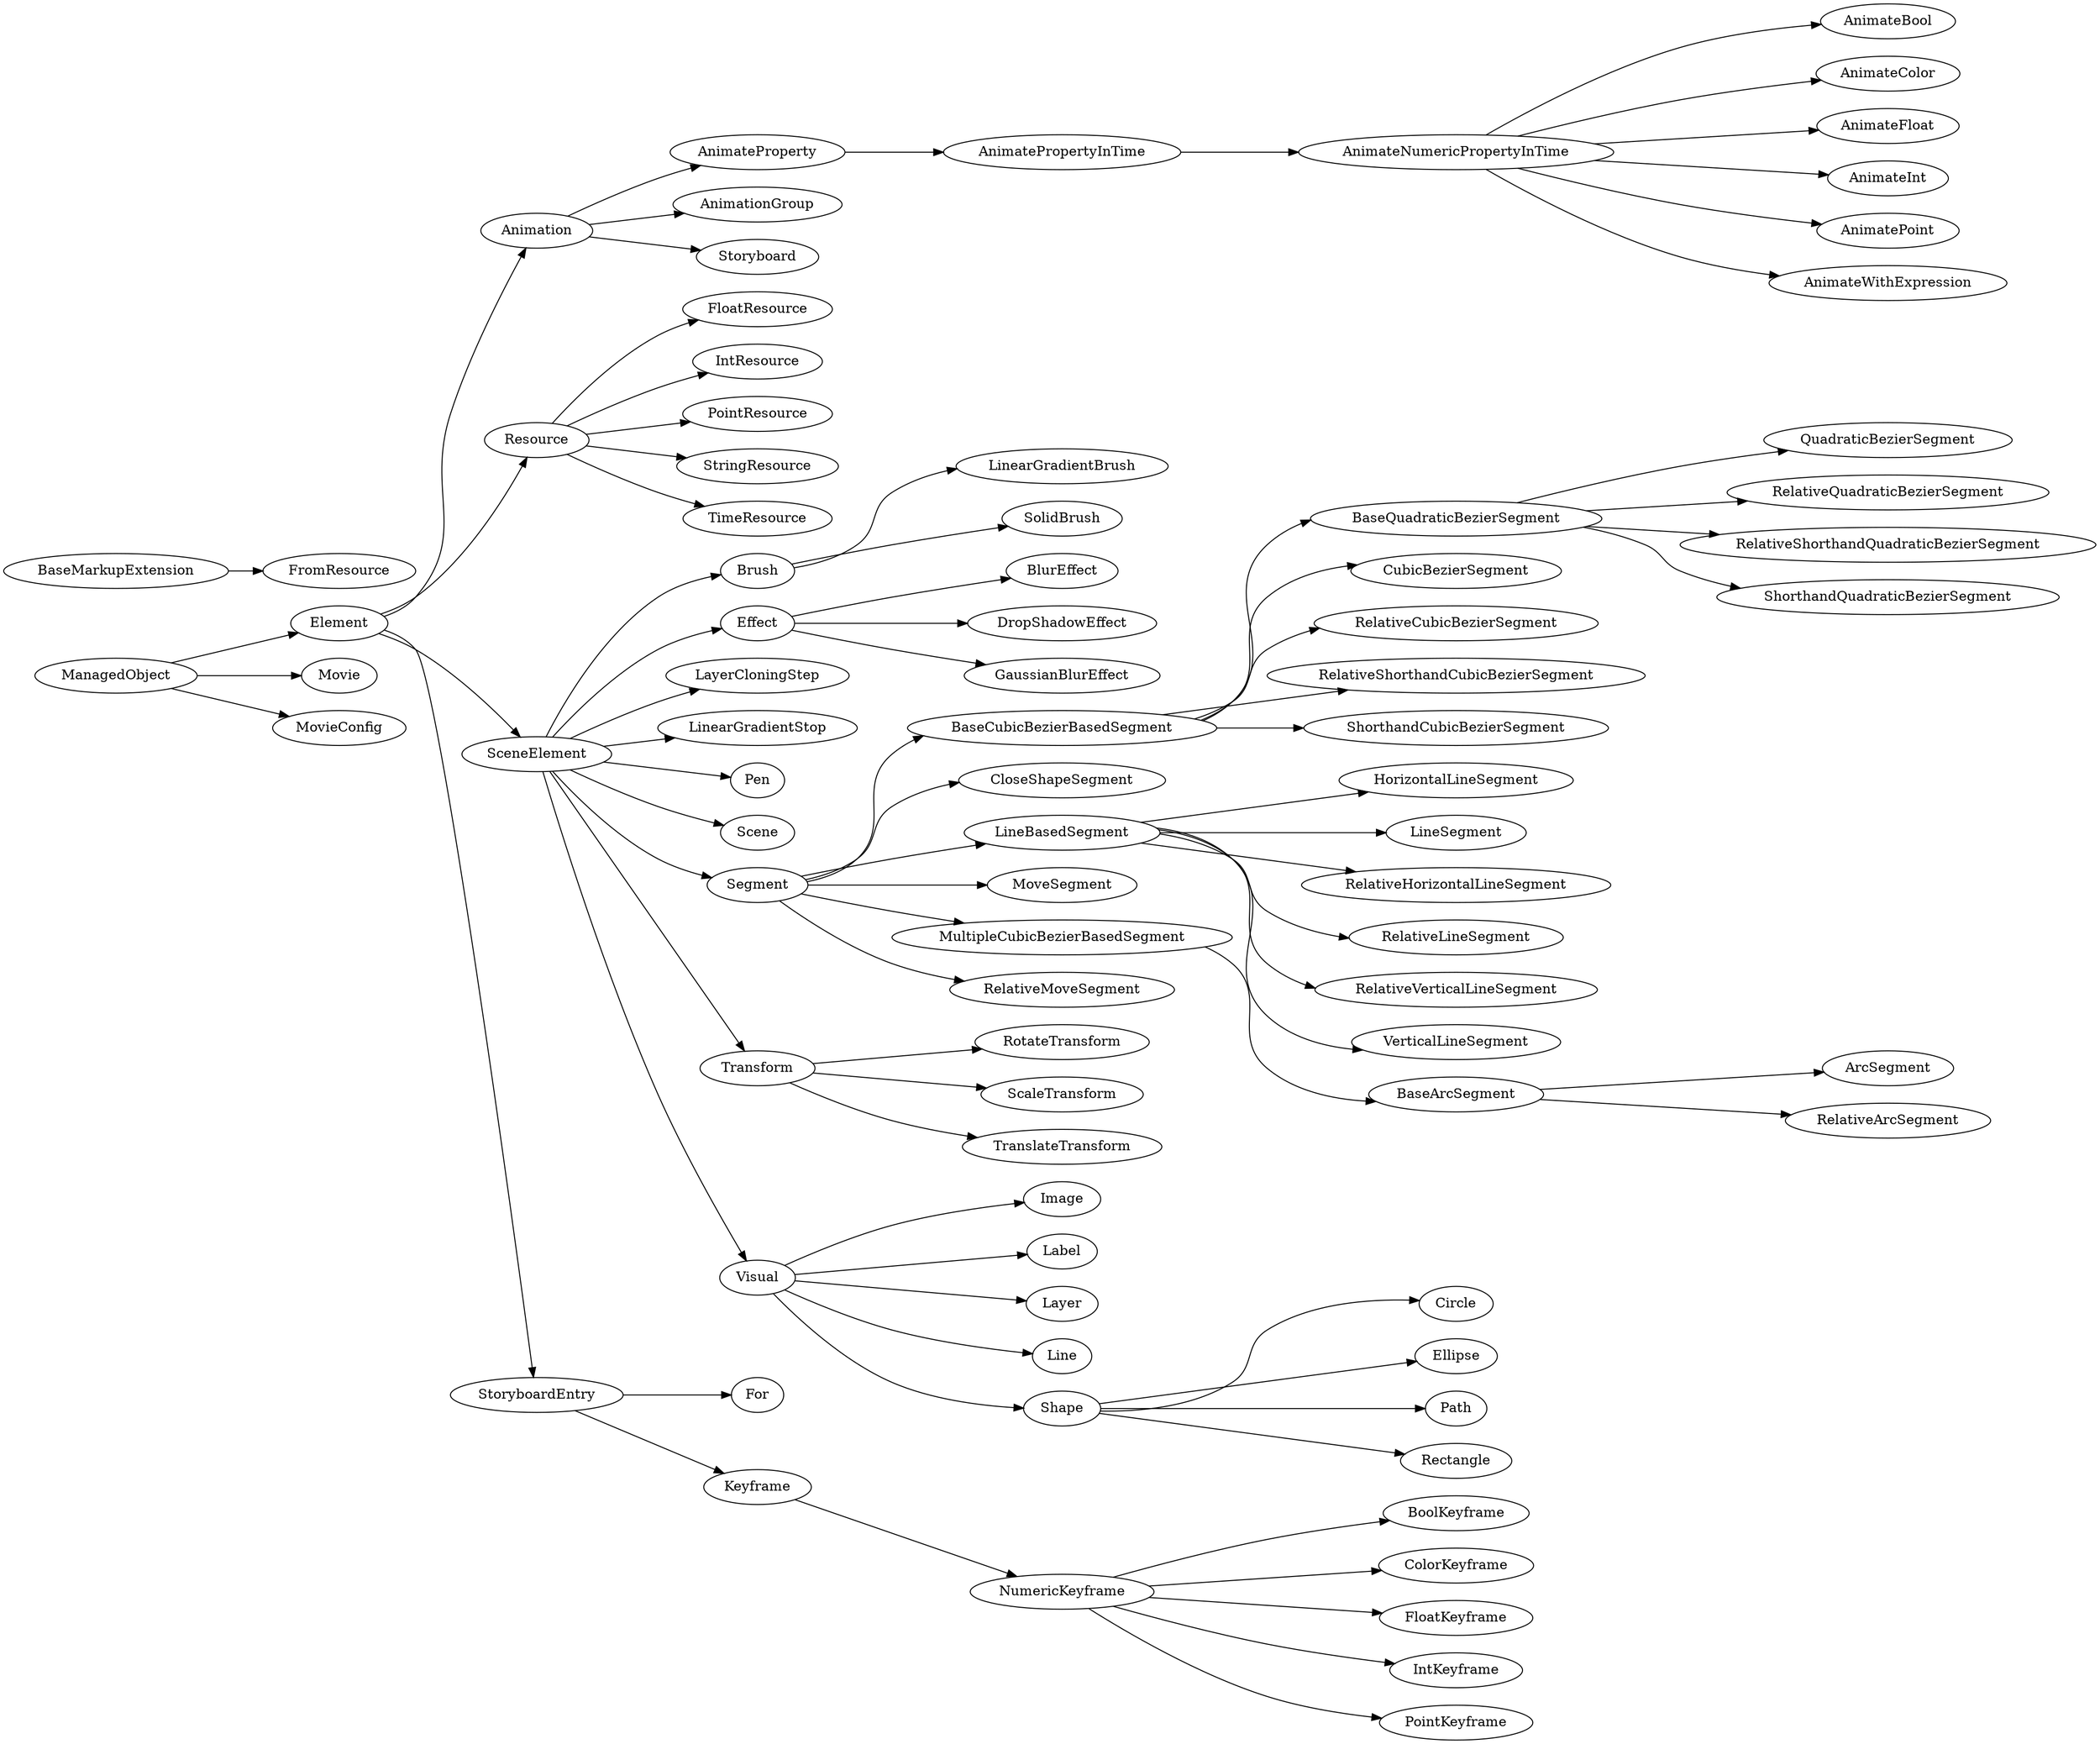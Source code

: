 digraph {
  rankdir=LR
0 [ label = "AnimateBool" ]
1 [ label = "AnimateColor" ]
2 [ label = "AnimateFloat" ]
3 [ label = "AnimateInt" ]
4 [ label = "AnimateNumericPropertyInTime" ]
5 [ label = "AnimatePoint" ]
6 [ label = "AnimateProperty" ]
7 [ label = "AnimatePropertyInTime" ]
8 [ label = "AnimateWithExpression" ]
9 [ label = "Animation" ]
10 [ label = "AnimationGroup" ]
11 [ label = "ArcSegment" ]
12 [ label = "BaseArcSegment" ]
13 [ label = "BaseCubicBezierBasedSegment" ]
14 [ label = "BaseQuadraticBezierSegment" ]
15 [ label = "BlurEffect" ]
16 [ label = "BoolKeyframe" ]
17 [ label = "Brush" ]
18 [ label = "Circle" ]
19 [ label = "CloseShapeSegment" ]
20 [ label = "ColorKeyframe" ]
21 [ label = "CubicBezierSegment" ]
22 [ label = "DropShadowEffect" ]
23 [ label = "Effect" ]
24 [ label = "Element" ]
25 [ label = "Ellipse" ]
26 [ label = "FloatKeyframe" ]
27 [ label = "FloatResource" ]
28 [ label = "For" ]
29 [ label = "FromResource" ]
30 [ label = "GaussianBlurEffect" ]
31 [ label = "HorizontalLineSegment" ]
32 [ label = "Image" ]
33 [ label = "IntKeyframe" ]
34 [ label = "IntResource" ]
35 [ label = "Keyframe" ]
36 [ label = "Label" ]
37 [ label = "Layer" ]
38 [ label = "LayerCloningStep" ]
39 [ label = "Line" ]
40 [ label = "LinearGradientBrush" ]
41 [ label = "LinearGradientStop" ]
42 [ label = "LineBasedSegment" ]
43 [ label = "LineSegment" ]
44 [ label = "MoveSegment" ]
45 [ label = "Movie" ]
46 [ label = "MovieConfig" ]
47 [ label = "MultipleCubicBezierBasedSegment" ]
48 [ label = "NumericKeyframe" ]
49 [ label = "Path" ]
50 [ label = "Pen" ]
51 [ label = "PointKeyframe" ]
52 [ label = "PointResource" ]
53 [ label = "QuadraticBezierSegment" ]
54 [ label = "Rectangle" ]
55 [ label = "RelativeArcSegment" ]
56 [ label = "RelativeCubicBezierSegment" ]
57 [ label = "RelativeHorizontalLineSegment" ]
58 [ label = "RelativeLineSegment" ]
59 [ label = "RelativeMoveSegment" ]
60 [ label = "RelativeQuadraticBezierSegment" ]
61 [ label = "RelativeShorthandCubicBezierSegment" ]
62 [ label = "RelativeShorthandQuadraticBezierSegment" ]
63 [ label = "RelativeVerticalLineSegment" ]
64 [ label = "Resource" ]
65 [ label = "RotateTransform" ]
66 [ label = "ScaleTransform" ]
67 [ label = "Scene" ]
68 [ label = "SceneElement" ]
69 [ label = "Segment" ]
70 [ label = "Shape" ]
71 [ label = "ShorthandCubicBezierSegment" ]
72 [ label = "ShorthandQuadraticBezierSegment" ]
73 [ label = "SolidBrush" ]
74 [ label = "Storyboard" ]
75 [ label = "StoryboardEntry" ]
76 [ label = "StringResource" ]
77 [ label = "TimeResource" ]
78 [ label = "Transform" ]
79 [ label = "TranslateTransform" ]
80 [ label = "VerticalLineSegment" ]
81 [ label = "Visual" ]
82 [ label = "ManagedObject" ]
83 [ label = "BaseMarkupExtension" ]
4 -> 0
4 -> 1
4 -> 2
4 -> 3
7 -> 4
4 -> 5
9 -> 6
6 -> 7
4 -> 8
24 -> 9
9 -> 10
12 -> 11
47 -> 12
69 -> 13
13 -> 14
23 -> 15
48 -> 16
68 -> 17
70 -> 18
69 -> 19
48 -> 20
13 -> 21
23 -> 22
68 -> 23
82 -> 24
70 -> 25
48 -> 26
64 -> 27
75 -> 28
83 -> 29
23 -> 30
42 -> 31
81 -> 32
48 -> 33
64 -> 34
75 -> 35
81 -> 36
81 -> 37
68 -> 38
81 -> 39
17 -> 40
68 -> 41
69 -> 42
42 -> 43
69 -> 44
82 -> 45
82 -> 46
69 -> 47
35 -> 48
70 -> 49
68 -> 50
48 -> 51
64 -> 52
14 -> 53
70 -> 54
12 -> 55
13 -> 56
42 -> 57
42 -> 58
69 -> 59
14 -> 60
13 -> 61
14 -> 62
42 -> 63
24 -> 64
78 -> 65
78 -> 66
68 -> 67
24 -> 68
68 -> 69
81 -> 70
13 -> 71
14 -> 72
17 -> 73
9 -> 74
24 -> 75
64 -> 76
64 -> 77
68 -> 78
78 -> 79
42 -> 80
68 -> 81
}
